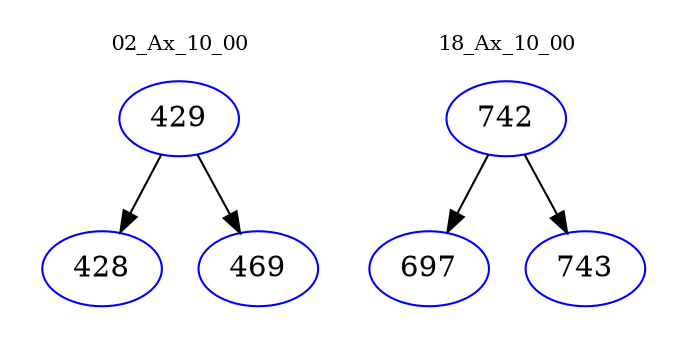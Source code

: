 digraph{
subgraph cluster_0 {
color = white
label = "02_Ax_10_00";
fontsize=10;
T0_429 [label="429", color="blue"]
T0_429 -> T0_428 [color="black"]
T0_428 [label="428", color="blue"]
T0_429 -> T0_469 [color="black"]
T0_469 [label="469", color="blue"]
}
subgraph cluster_1 {
color = white
label = "18_Ax_10_00";
fontsize=10;
T1_742 [label="742", color="blue"]
T1_742 -> T1_697 [color="black"]
T1_697 [label="697", color="blue"]
T1_742 -> T1_743 [color="black"]
T1_743 [label="743", color="blue"]
}
}
